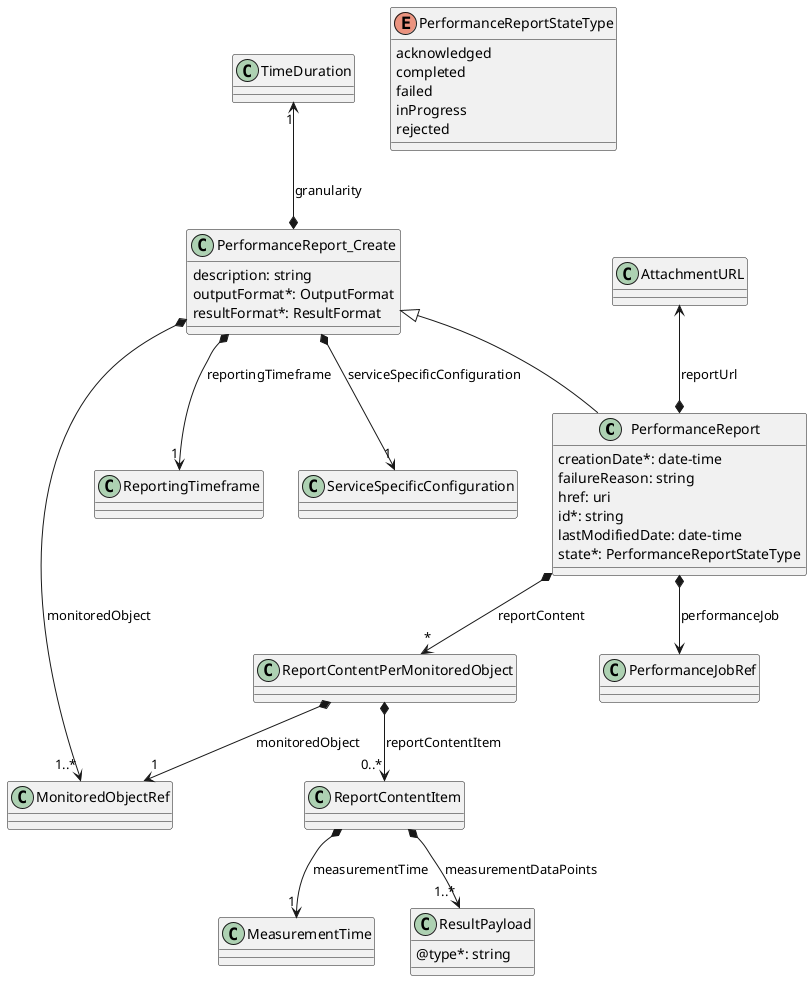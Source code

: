 @startuml performanceReportModel

class PerformanceReport {

    creationDate*: date-time
    failureReason: string
    href: uri
    id*: string
    lastModifiedDate: date-time
    state*: PerformanceReportStateType
}
PerformanceReport_Create <|-- PerformanceReport

PerformanceReport *--> PerformanceJobRef : performanceJob
PerformanceReport *-->"*" ReportContentPerMonitoredObject : reportContent
PerformanceReport *-u-> AttachmentURL : reportUrl

class PerformanceReport_Create {

    description: string
    outputFormat*: OutputFormat
    resultFormat*: ResultFormat
}

PerformanceReport_Create *-u->"1" TimeDuration : granularity
PerformanceReport_Create *-->"1..*" MonitoredObjectRef : monitoredObject
PerformanceReport_Create *-->"1" ReportingTimeframe : reportingTimeframe
PerformanceReport_Create *-->"1" ServiceSpecificConfiguration : serviceSpecificConfiguration

class ReportContentPerMonitoredObject {

}

ReportContentPerMonitoredObject *-->"1" MonitoredObjectRef : monitoredObject
ReportContentPerMonitoredObject *-->"0..*" ReportContentItem : reportContentItem

class ReportContentItem {

}

ReportContentItem *-->"1" MeasurementTime : measurementTime
ReportContentItem *-->"1..*" ResultPayload : measurementDataPoints

class ResultPayload {

    @type*: string
}

enum PerformanceReportStateType {
    acknowledged
    completed
    failed
    inProgress
    rejected
}


@enduml